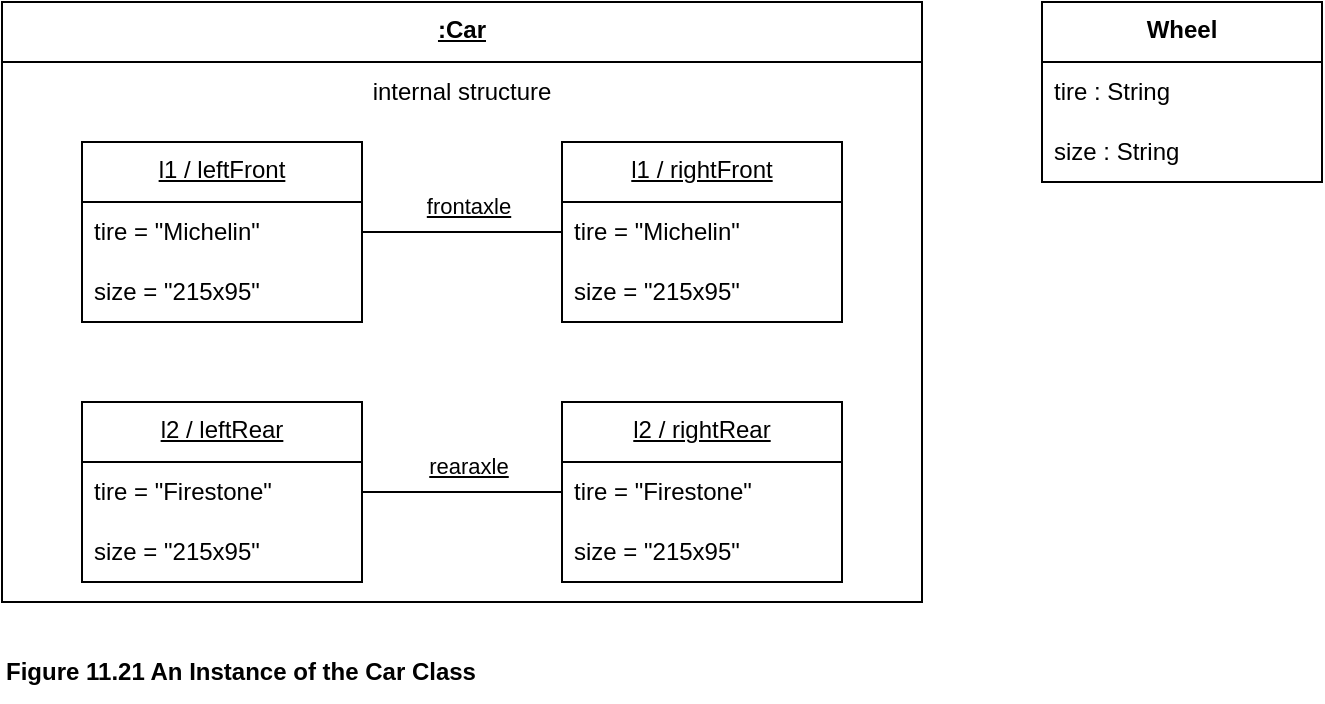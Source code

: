 <mxfile version="21.6.5" type="device">
  <diagram name="Page-1" id="ZfuC0e50NSOTRn3sxBAv">
    <mxGraphModel dx="880" dy="511" grid="1" gridSize="10" guides="1" tooltips="1" connect="1" arrows="1" fold="1" page="1" pageScale="1" pageWidth="1169" pageHeight="827" math="0" shadow="0">
      <root>
        <mxCell id="0" />
        <mxCell id="1" parent="0" />
        <mxCell id="CPnAnZwY85VbWW5xjXOZ-10" value="&lt;b&gt;Figure 11.21 An Instance of the Car Class&lt;/b&gt;" style="text;html=1;align=left;verticalAlign=middle;resizable=1;points=[];autosize=1;strokeColor=none;fillColor=none;movable=1;rotatable=1;deletable=1;editable=1;locked=0;connectable=1;" vertex="1" parent="1">
          <mxGeometry x="40" y="360" width="260" height="30" as="geometry" />
        </mxCell>
        <mxCell id="CPnAnZwY85VbWW5xjXOZ-38" value="&lt;u&gt;:Car&lt;/u&gt;" style="swimlane;fontStyle=1;align=center;verticalAlign=top;childLayout=stackLayout;horizontal=1;startSize=30;horizontalStack=0;resizeParent=1;resizeParentMax=0;resizeLast=0;collapsible=0;marginBottom=0;html=1;whiteSpace=wrap;" vertex="1" parent="1">
          <mxGeometry x="40" y="40" width="460" height="300" as="geometry" />
        </mxCell>
        <mxCell id="CPnAnZwY85VbWW5xjXOZ-39" value="internal structure" style="html=1;strokeColor=none;fillColor=none;align=center;verticalAlign=middle;spacingLeft=4;spacingRight=4;rotatable=0;points=[[0,0.5],[1,0.5]];resizeWidth=1;whiteSpace=wrap;" vertex="1" parent="CPnAnZwY85VbWW5xjXOZ-38">
          <mxGeometry y="30" width="460" height="30" as="geometry" />
        </mxCell>
        <mxCell id="CPnAnZwY85VbWW5xjXOZ-40" value="" style="swimlane;fontStyle=1;align=center;verticalAlign=top;horizontal=1;startSize=0;collapsible=0;marginBottom=0;html=1;strokeColor=none;fillColor=none;" vertex="1" parent="CPnAnZwY85VbWW5xjXOZ-38">
          <mxGeometry y="60" width="460" height="240" as="geometry" />
        </mxCell>
        <mxCell id="CPnAnZwY85VbWW5xjXOZ-44" value="" style="group" vertex="1" connectable="0" parent="CPnAnZwY85VbWW5xjXOZ-40">
          <mxGeometry x="40" y="10" width="380" height="220" as="geometry" />
        </mxCell>
        <mxCell id="CPnAnZwY85VbWW5xjXOZ-28" value="" style="group" vertex="1" connectable="0" parent="CPnAnZwY85VbWW5xjXOZ-44">
          <mxGeometry width="380" height="90" as="geometry" />
        </mxCell>
        <mxCell id="CPnAnZwY85VbWW5xjXOZ-20" value="&lt;u&gt;l1 / leftFront&lt;/u&gt;" style="swimlane;fontStyle=0;align=center;verticalAlign=top;childLayout=stackLayout;horizontal=1;startSize=30;horizontalStack=0;resizeParent=1;resizeParentMax=0;resizeLast=0;collapsible=0;marginBottom=0;html=1;whiteSpace=wrap;" vertex="1" parent="CPnAnZwY85VbWW5xjXOZ-28">
          <mxGeometry width="140" height="90" as="geometry" />
        </mxCell>
        <mxCell id="CPnAnZwY85VbWW5xjXOZ-22" value="tire = &quot;Michelin&quot;" style="text;html=1;strokeColor=none;fillColor=none;align=left;verticalAlign=middle;spacingLeft=4;spacingRight=4;overflow=hidden;rotatable=0;points=[[0,0.5],[1,0.5]];portConstraint=eastwest;whiteSpace=wrap;" vertex="1" parent="CPnAnZwY85VbWW5xjXOZ-20">
          <mxGeometry y="30" width="140" height="30" as="geometry" />
        </mxCell>
        <mxCell id="CPnAnZwY85VbWW5xjXOZ-21" value="size = &quot;215x95&quot;" style="text;html=1;strokeColor=none;fillColor=none;align=left;verticalAlign=middle;spacingLeft=4;spacingRight=4;overflow=hidden;rotatable=0;points=[[0,0.5],[1,0.5]];portConstraint=eastwest;whiteSpace=wrap;" vertex="1" parent="CPnAnZwY85VbWW5xjXOZ-20">
          <mxGeometry y="60" width="140" height="30" as="geometry" />
        </mxCell>
        <mxCell id="CPnAnZwY85VbWW5xjXOZ-23" value="&lt;u&gt;l1 / rightFront&lt;/u&gt;" style="swimlane;fontStyle=0;align=center;verticalAlign=top;childLayout=stackLayout;horizontal=1;startSize=30;horizontalStack=0;resizeParent=1;resizeParentMax=0;resizeLast=0;collapsible=0;marginBottom=0;html=1;whiteSpace=wrap;" vertex="1" parent="CPnAnZwY85VbWW5xjXOZ-28">
          <mxGeometry x="240" width="140" height="90" as="geometry" />
        </mxCell>
        <mxCell id="CPnAnZwY85VbWW5xjXOZ-24" value="tire = &quot;Michelin&quot;" style="text;html=1;strokeColor=none;fillColor=none;align=left;verticalAlign=middle;spacingLeft=4;spacingRight=4;overflow=hidden;rotatable=0;points=[[0,0.5],[1,0.5]];portConstraint=eastwest;whiteSpace=wrap;" vertex="1" parent="CPnAnZwY85VbWW5xjXOZ-23">
          <mxGeometry y="30" width="140" height="30" as="geometry" />
        </mxCell>
        <mxCell id="CPnAnZwY85VbWW5xjXOZ-25" value="size = &quot;215x95&quot;" style="text;html=1;strokeColor=none;fillColor=none;align=left;verticalAlign=middle;spacingLeft=4;spacingRight=4;overflow=hidden;rotatable=0;points=[[0,0.5],[1,0.5]];portConstraint=eastwest;whiteSpace=wrap;" vertex="1" parent="CPnAnZwY85VbWW5xjXOZ-23">
          <mxGeometry y="60" width="140" height="30" as="geometry" />
        </mxCell>
        <mxCell id="CPnAnZwY85VbWW5xjXOZ-26" style="edgeStyle=orthogonalEdgeStyle;rounded=0;orthogonalLoop=1;jettySize=auto;html=1;exitX=1;exitY=0.5;exitDx=0;exitDy=0;entryX=0;entryY=0.5;entryDx=0;entryDy=0;endArrow=none;endFill=0;" edge="1" parent="CPnAnZwY85VbWW5xjXOZ-28" source="CPnAnZwY85VbWW5xjXOZ-22" target="CPnAnZwY85VbWW5xjXOZ-24">
          <mxGeometry relative="1" as="geometry" />
        </mxCell>
        <mxCell id="CPnAnZwY85VbWW5xjXOZ-27" value="&lt;u&gt;frontaxle&lt;/u&gt;" style="edgeLabel;html=1;align=center;verticalAlign=middle;resizable=0;points=[];" vertex="1" connectable="0" parent="CPnAnZwY85VbWW5xjXOZ-26">
          <mxGeometry x="0.06" y="-1" relative="1" as="geometry">
            <mxPoint y="-14" as="offset" />
          </mxGeometry>
        </mxCell>
        <mxCell id="CPnAnZwY85VbWW5xjXOZ-29" value="" style="group" vertex="1" connectable="0" parent="CPnAnZwY85VbWW5xjXOZ-44">
          <mxGeometry y="130" width="380" height="90" as="geometry" />
        </mxCell>
        <mxCell id="CPnAnZwY85VbWW5xjXOZ-30" value="&lt;u&gt;l2&amp;nbsp;/ leftRear&lt;/u&gt;" style="swimlane;fontStyle=0;align=center;verticalAlign=top;childLayout=stackLayout;horizontal=1;startSize=30;horizontalStack=0;resizeParent=1;resizeParentMax=0;resizeLast=0;collapsible=0;marginBottom=0;html=1;whiteSpace=wrap;" vertex="1" parent="CPnAnZwY85VbWW5xjXOZ-29">
          <mxGeometry width="140" height="90" as="geometry" />
        </mxCell>
        <mxCell id="CPnAnZwY85VbWW5xjXOZ-31" value="tire = &quot;Firestone&quot;" style="text;html=1;strokeColor=none;fillColor=none;align=left;verticalAlign=middle;spacingLeft=4;spacingRight=4;overflow=hidden;rotatable=0;points=[[0,0.5],[1,0.5]];portConstraint=eastwest;whiteSpace=wrap;" vertex="1" parent="CPnAnZwY85VbWW5xjXOZ-30">
          <mxGeometry y="30" width="140" height="30" as="geometry" />
        </mxCell>
        <mxCell id="CPnAnZwY85VbWW5xjXOZ-32" value="size = &quot;215x95&quot;" style="text;html=1;strokeColor=none;fillColor=none;align=left;verticalAlign=middle;spacingLeft=4;spacingRight=4;overflow=hidden;rotatable=0;points=[[0,0.5],[1,0.5]];portConstraint=eastwest;whiteSpace=wrap;" vertex="1" parent="CPnAnZwY85VbWW5xjXOZ-30">
          <mxGeometry y="60" width="140" height="30" as="geometry" />
        </mxCell>
        <mxCell id="CPnAnZwY85VbWW5xjXOZ-33" value="&lt;u&gt;l2 / rightRear&lt;/u&gt;" style="swimlane;fontStyle=0;align=center;verticalAlign=top;childLayout=stackLayout;horizontal=1;startSize=30;horizontalStack=0;resizeParent=1;resizeParentMax=0;resizeLast=0;collapsible=0;marginBottom=0;html=1;whiteSpace=wrap;" vertex="1" parent="CPnAnZwY85VbWW5xjXOZ-29">
          <mxGeometry x="240" width="140" height="90" as="geometry" />
        </mxCell>
        <mxCell id="CPnAnZwY85VbWW5xjXOZ-34" value="tire = &quot;Firestone&quot;" style="text;html=1;strokeColor=none;fillColor=none;align=left;verticalAlign=middle;spacingLeft=4;spacingRight=4;overflow=hidden;rotatable=0;points=[[0,0.5],[1,0.5]];portConstraint=eastwest;whiteSpace=wrap;" vertex="1" parent="CPnAnZwY85VbWW5xjXOZ-33">
          <mxGeometry y="30" width="140" height="30" as="geometry" />
        </mxCell>
        <mxCell id="CPnAnZwY85VbWW5xjXOZ-35" value="size = &quot;215x95&quot;" style="text;html=1;strokeColor=none;fillColor=none;align=left;verticalAlign=middle;spacingLeft=4;spacingRight=4;overflow=hidden;rotatable=0;points=[[0,0.5],[1,0.5]];portConstraint=eastwest;whiteSpace=wrap;" vertex="1" parent="CPnAnZwY85VbWW5xjXOZ-33">
          <mxGeometry y="60" width="140" height="30" as="geometry" />
        </mxCell>
        <mxCell id="CPnAnZwY85VbWW5xjXOZ-36" style="edgeStyle=orthogonalEdgeStyle;rounded=0;orthogonalLoop=1;jettySize=auto;html=1;exitX=1;exitY=0.5;exitDx=0;exitDy=0;entryX=0;entryY=0.5;entryDx=0;entryDy=0;endArrow=none;endFill=0;" edge="1" parent="CPnAnZwY85VbWW5xjXOZ-29" source="CPnAnZwY85VbWW5xjXOZ-31" target="CPnAnZwY85VbWW5xjXOZ-34">
          <mxGeometry relative="1" as="geometry" />
        </mxCell>
        <mxCell id="CPnAnZwY85VbWW5xjXOZ-37" value="&lt;u&gt;rearaxle&lt;/u&gt;" style="edgeLabel;html=1;align=center;verticalAlign=middle;resizable=0;points=[];" vertex="1" connectable="0" parent="CPnAnZwY85VbWW5xjXOZ-36">
          <mxGeometry x="0.06" y="-1" relative="1" as="geometry">
            <mxPoint y="-14" as="offset" />
          </mxGeometry>
        </mxCell>
        <mxCell id="CPnAnZwY85VbWW5xjXOZ-45" value="&lt;b&gt;Wheel&lt;/b&gt;" style="swimlane;fontStyle=0;align=center;verticalAlign=top;childLayout=stackLayout;horizontal=1;startSize=30;horizontalStack=0;resizeParent=1;resizeParentMax=0;resizeLast=0;collapsible=0;marginBottom=0;html=1;whiteSpace=wrap;" vertex="1" parent="1">
          <mxGeometry x="560" y="40" width="140" height="90" as="geometry" />
        </mxCell>
        <mxCell id="CPnAnZwY85VbWW5xjXOZ-46" value="tire : String" style="text;html=1;strokeColor=none;fillColor=none;align=left;verticalAlign=middle;spacingLeft=4;spacingRight=4;overflow=hidden;rotatable=0;points=[[0,0.5],[1,0.5]];portConstraint=eastwest;whiteSpace=wrap;" vertex="1" parent="CPnAnZwY85VbWW5xjXOZ-45">
          <mxGeometry y="30" width="140" height="30" as="geometry" />
        </mxCell>
        <mxCell id="CPnAnZwY85VbWW5xjXOZ-47" value="size : String" style="text;html=1;strokeColor=none;fillColor=none;align=left;verticalAlign=middle;spacingLeft=4;spacingRight=4;overflow=hidden;rotatable=0;points=[[0,0.5],[1,0.5]];portConstraint=eastwest;whiteSpace=wrap;" vertex="1" parent="CPnAnZwY85VbWW5xjXOZ-45">
          <mxGeometry y="60" width="140" height="30" as="geometry" />
        </mxCell>
      </root>
    </mxGraphModel>
  </diagram>
</mxfile>
